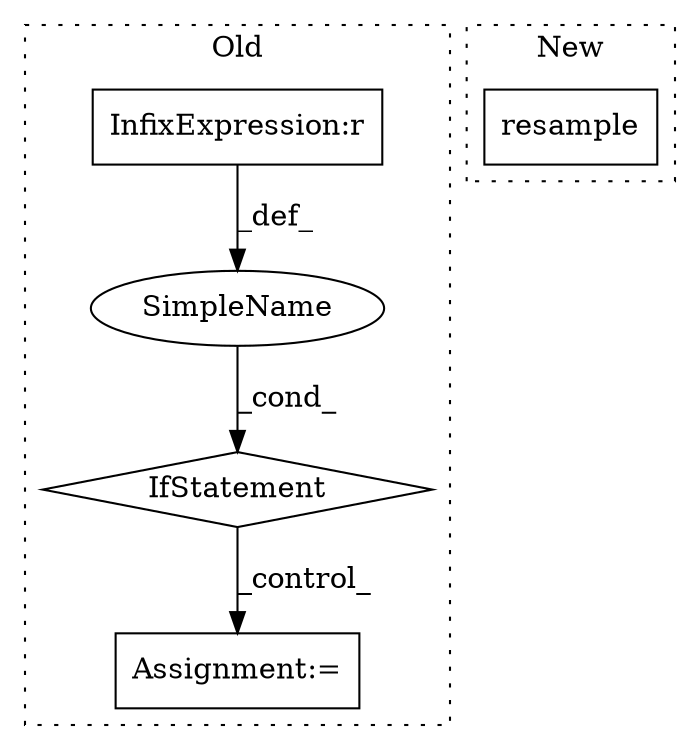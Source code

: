 digraph G {
subgraph cluster0 {
1 [label="IfStatement" a="25" s="3114,3137" l="4,2" shape="diamond"];
3 [label="Assignment:=" a="7" s="3157" l="1" shape="box"];
4 [label="SimpleName" a="42" s="" l="" shape="ellipse"];
5 [label="InfixExpression:r" a="27" s="3128" l="3" shape="box"];
label = "Old";
style="dotted";
}
subgraph cluster1 {
2 [label="resample" a="32" s="3172,3197" l="9,1" shape="box"];
label = "New";
style="dotted";
}
1 -> 3 [label="_control_"];
4 -> 1 [label="_cond_"];
5 -> 4 [label="_def_"];
}